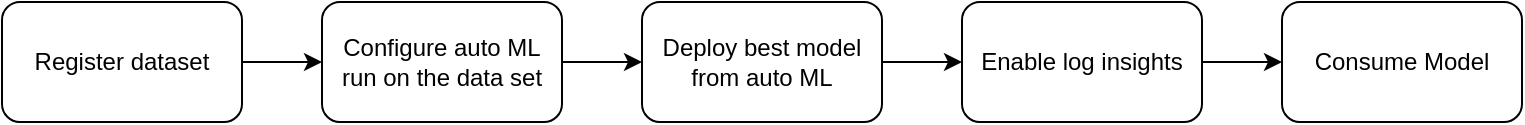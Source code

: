 <mxfile version="13.10.6" type="device"><diagram id="OQMNoztWOphceVhm3n_r" name="Page-1"><mxGraphModel dx="868" dy="450" grid="1" gridSize="10" guides="1" tooltips="1" connect="1" arrows="1" fold="1" page="1" pageScale="1" pageWidth="850" pageHeight="1100" math="0" shadow="0"><root><mxCell id="0"/><mxCell id="1" parent="0"/><mxCell id="E2c8rbPb7OqFMJOAUrNU-2" value="Register dataset" style="rounded=1;whiteSpace=wrap;html=1;" vertex="1" parent="1"><mxGeometry x="30" y="150" width="120" height="60" as="geometry"/></mxCell><mxCell id="E2c8rbPb7OqFMJOAUrNU-3" value="" style="endArrow=classic;html=1;exitX=1;exitY=0.5;exitDx=0;exitDy=0;" edge="1" parent="1" source="E2c8rbPb7OqFMJOAUrNU-2"><mxGeometry width="50" height="50" relative="1" as="geometry"><mxPoint x="380" y="210" as="sourcePoint"/><mxPoint x="190" y="180" as="targetPoint"/><Array as="points"/></mxGeometry></mxCell><mxCell id="E2c8rbPb7OqFMJOAUrNU-5" value="" style="edgeStyle=orthogonalEdgeStyle;rounded=0;orthogonalLoop=1;jettySize=auto;html=1;entryX=0;entryY=0.75;entryDx=0;entryDy=0;" edge="1" parent="1" source="E2c8rbPb7OqFMJOAUrNU-4" target="E2c8rbPb7OqFMJOAUrNU-4"><mxGeometry relative="1" as="geometry"><Array as="points"><mxPoint x="200" y="180"/></Array></mxGeometry></mxCell><mxCell id="E2c8rbPb7OqFMJOAUrNU-4" value="Configure auto ML run on the data set" style="rounded=1;whiteSpace=wrap;html=1;" vertex="1" parent="1"><mxGeometry x="190" y="150" width="120" height="60" as="geometry"/></mxCell><mxCell id="E2c8rbPb7OqFMJOAUrNU-6" value="" style="endArrow=classic;html=1;exitX=1;exitY=0.5;exitDx=0;exitDy=0;" edge="1" parent="1" source="E2c8rbPb7OqFMJOAUrNU-4"><mxGeometry width="50" height="50" relative="1" as="geometry"><mxPoint x="160" y="190" as="sourcePoint"/><mxPoint x="350" y="180" as="targetPoint"/><Array as="points"/></mxGeometry></mxCell><mxCell id="E2c8rbPb7OqFMJOAUrNU-7" value="Deploy best model from auto ML" style="rounded=1;whiteSpace=wrap;html=1;" vertex="1" parent="1"><mxGeometry x="350" y="150" width="120" height="60" as="geometry"/></mxCell><mxCell id="E2c8rbPb7OqFMJOAUrNU-10" value="" style="endArrow=classic;html=1;" edge="1" parent="1" source="E2c8rbPb7OqFMJOAUrNU-7"><mxGeometry width="50" height="50" relative="1" as="geometry"><mxPoint x="490" y="230" as="sourcePoint"/><mxPoint x="510" y="180" as="targetPoint"/></mxGeometry></mxCell><mxCell id="E2c8rbPb7OqFMJOAUrNU-12" value="Enable log insights" style="rounded=1;whiteSpace=wrap;html=1;" vertex="1" parent="1"><mxGeometry x="510" y="150" width="120" height="60" as="geometry"/></mxCell><mxCell id="E2c8rbPb7OqFMJOAUrNU-13" value="Consume Model" style="rounded=1;whiteSpace=wrap;html=1;" vertex="1" parent="1"><mxGeometry x="670" y="150" width="120" height="60" as="geometry"/></mxCell><mxCell id="E2c8rbPb7OqFMJOAUrNU-14" value="" style="endArrow=classic;html=1;exitX=1;exitY=0.5;exitDx=0;exitDy=0;entryX=0;entryY=0.5;entryDx=0;entryDy=0;" edge="1" parent="1" source="E2c8rbPb7OqFMJOAUrNU-12" target="E2c8rbPb7OqFMJOAUrNU-13"><mxGeometry width="50" height="50" relative="1" as="geometry"><mxPoint x="480" y="190" as="sourcePoint"/><mxPoint x="660" y="110" as="targetPoint"/></mxGeometry></mxCell></root></mxGraphModel></diagram></mxfile>